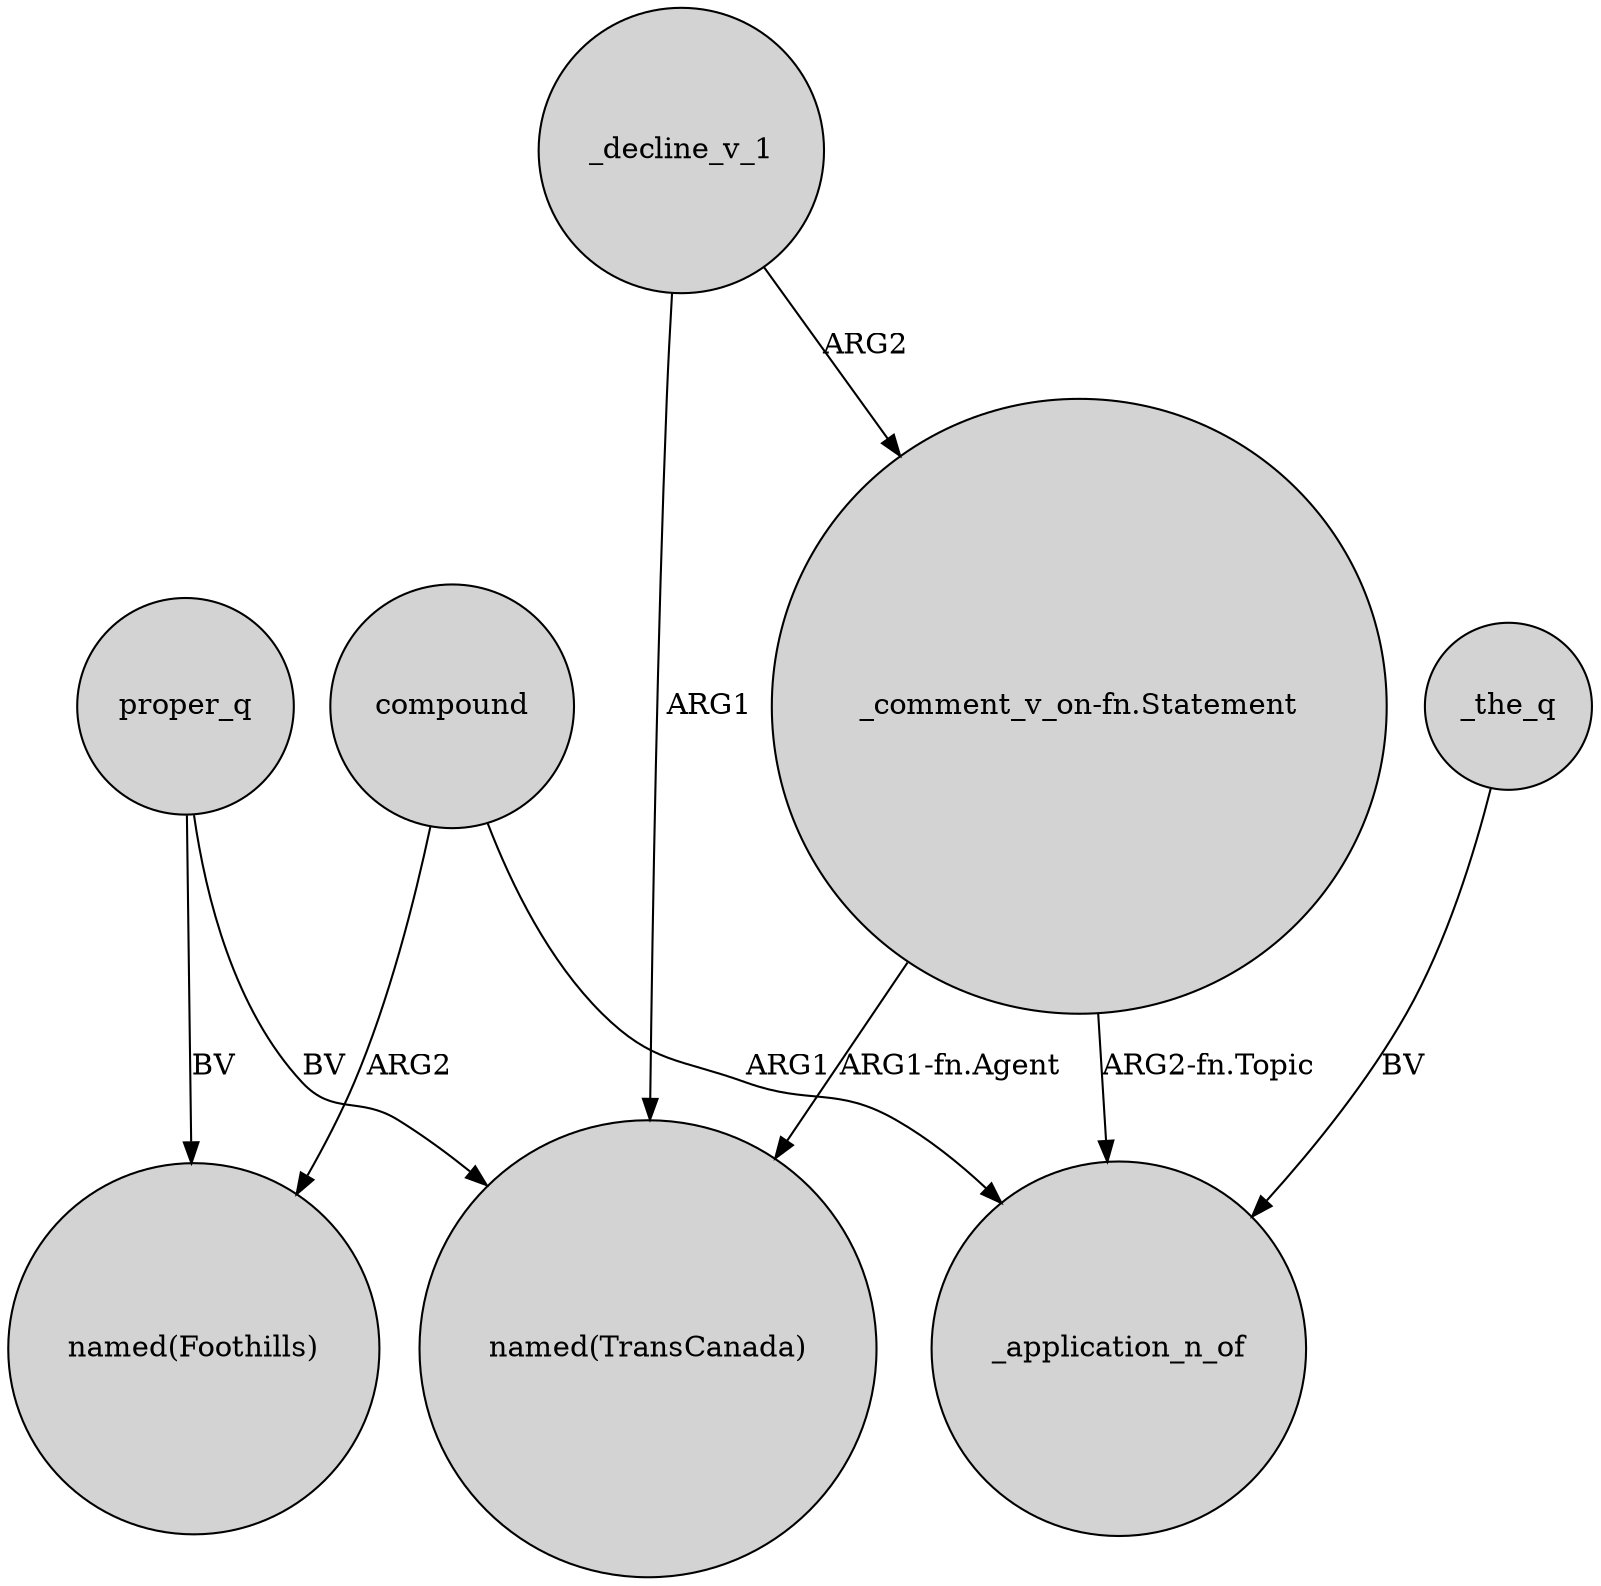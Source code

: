 digraph {
	node [shape=circle style=filled]
	proper_q -> "named(Foothills)" [label=BV]
	compound -> _application_n_of [label=ARG1]
	compound -> "named(Foothills)" [label=ARG2]
	"_comment_v_on-fn.Statement" -> _application_n_of [label="ARG2-fn.Topic"]
	_the_q -> _application_n_of [label=BV]
	"_comment_v_on-fn.Statement" -> "named(TransCanada)" [label="ARG1-fn.Agent"]
	_decline_v_1 -> "_comment_v_on-fn.Statement" [label=ARG2]
	proper_q -> "named(TransCanada)" [label=BV]
	_decline_v_1 -> "named(TransCanada)" [label=ARG1]
}
